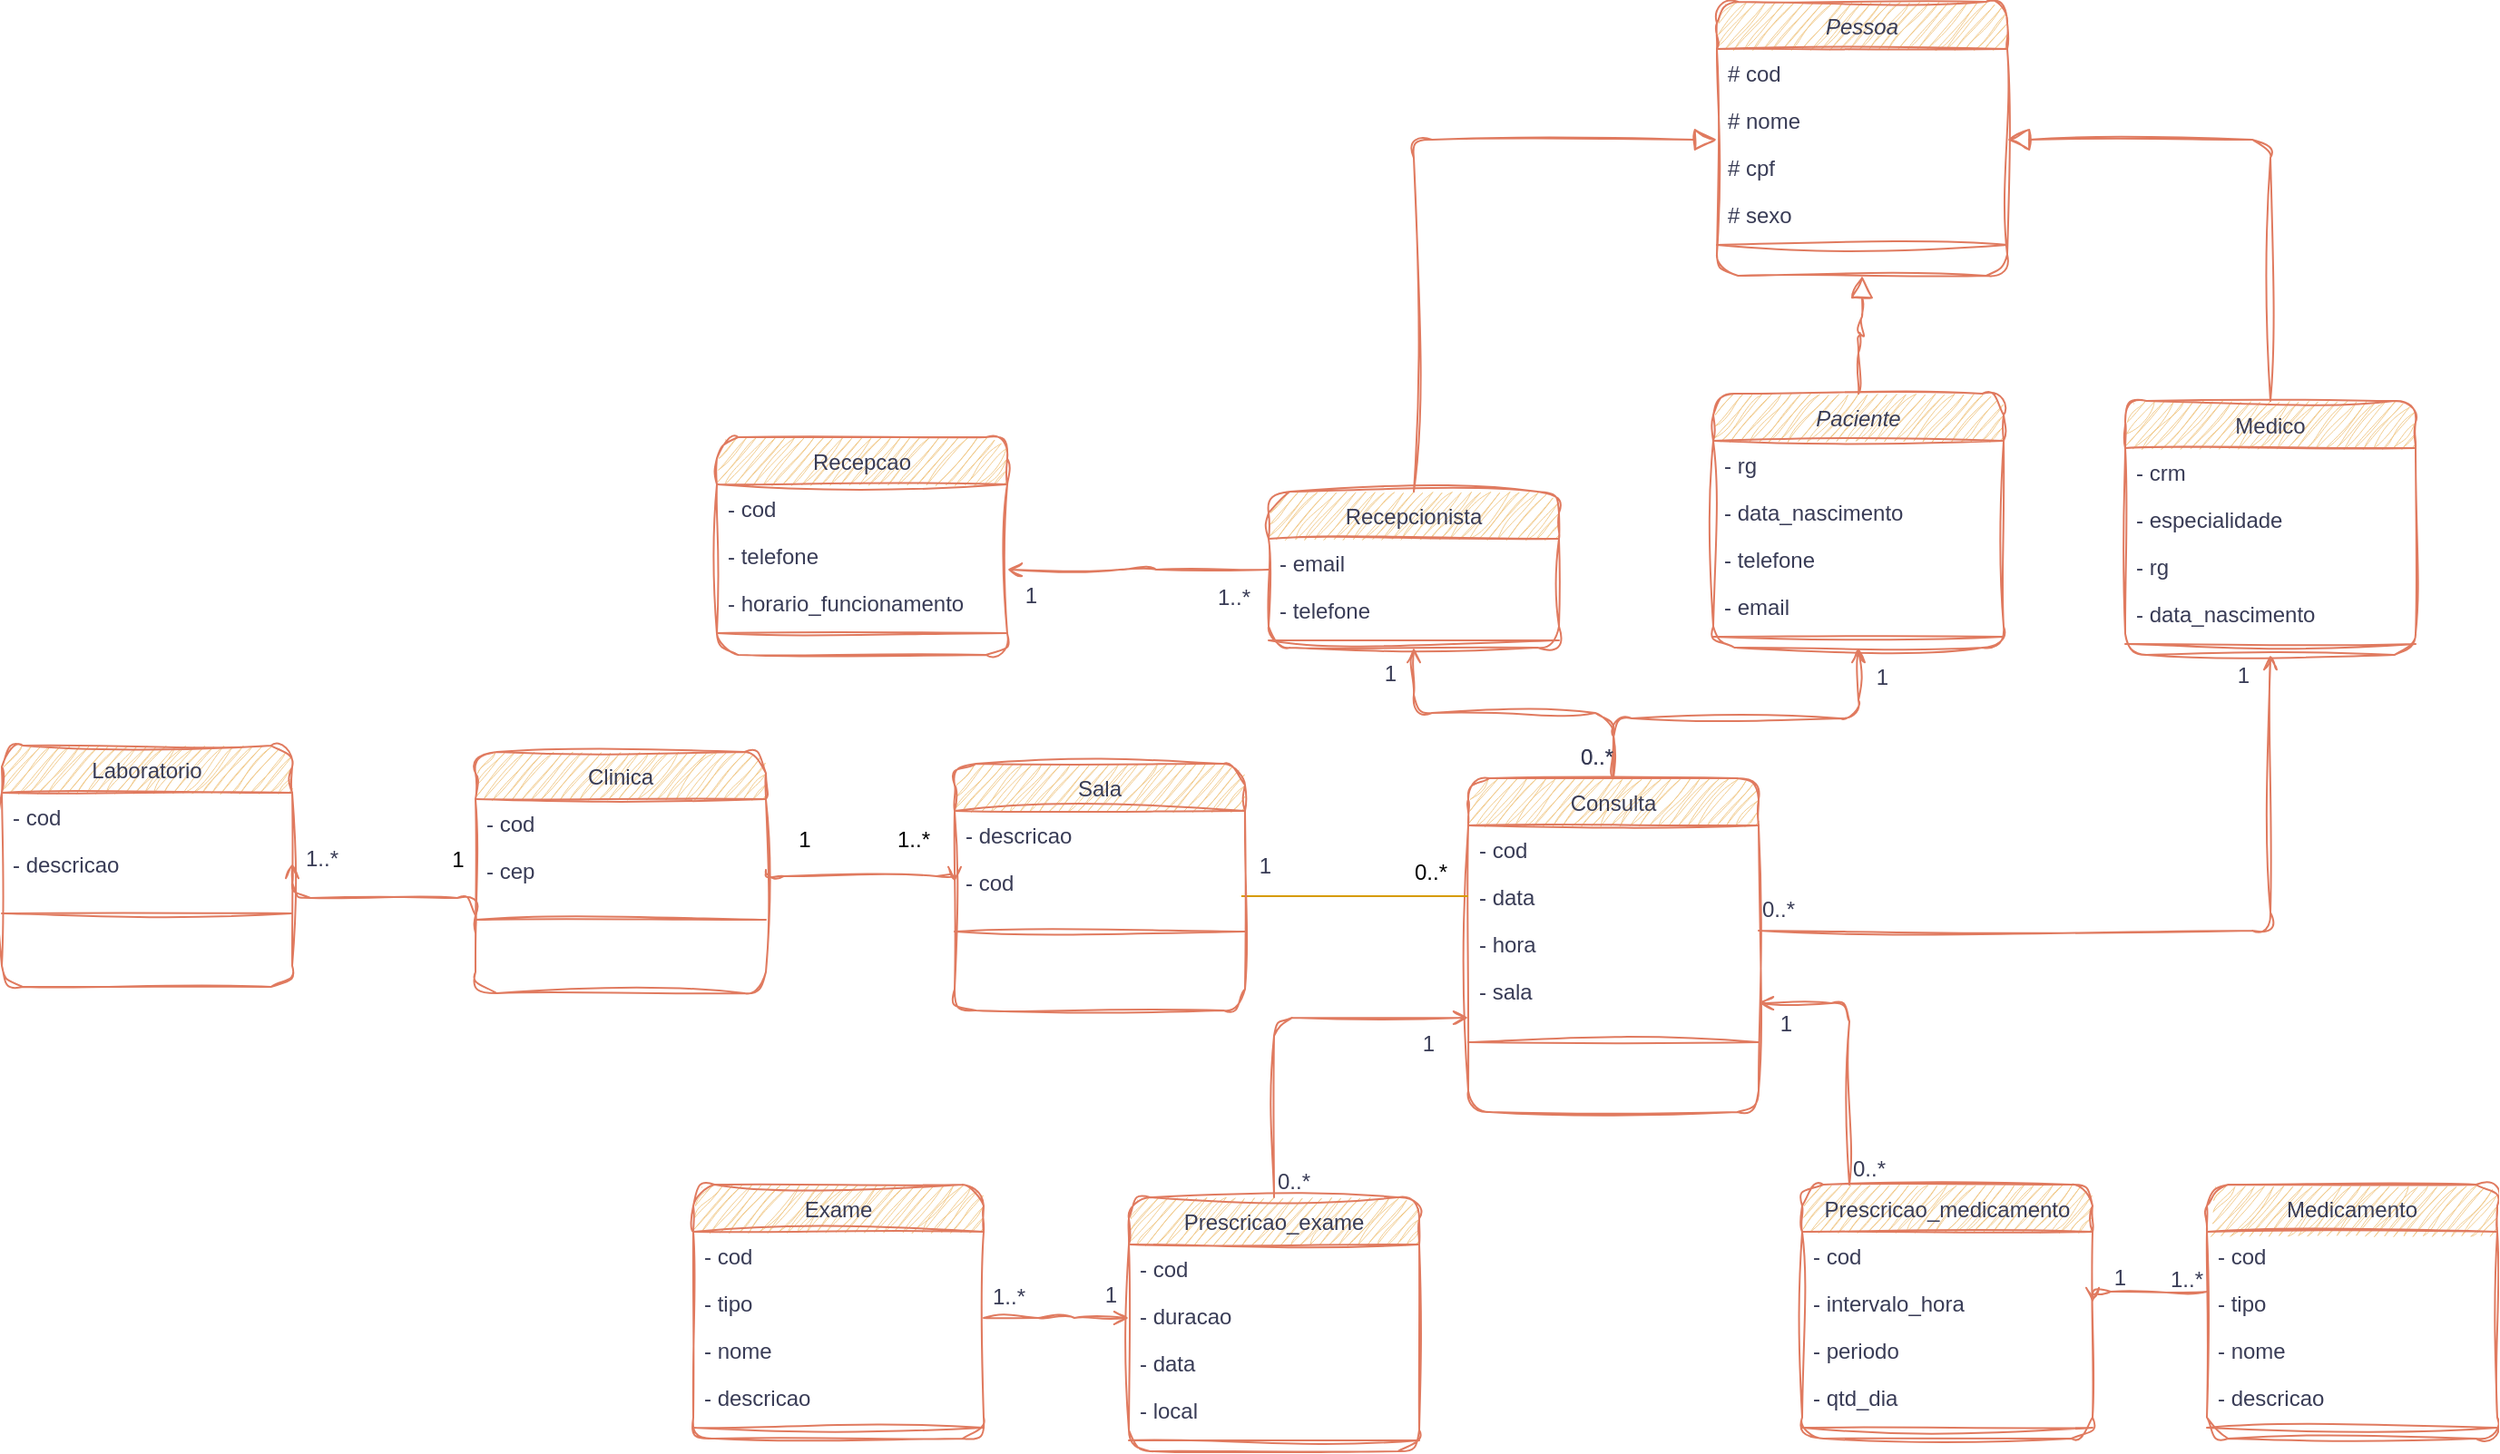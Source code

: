 <mxfile version="22.1.5" type="device">
  <diagram id="C5RBs43oDa-KdzZeNtuy" name="Page-1">
    <mxGraphModel dx="2415" dy="2061" grid="0" gridSize="50" guides="1" tooltips="1" connect="1" arrows="1" fold="1" page="1" pageScale="1" pageWidth="827" pageHeight="1169" math="0" shadow="0">
      <root>
        <mxCell id="WIyWlLk6GJQsqaUBKTNV-0" />
        <mxCell id="WIyWlLk6GJQsqaUBKTNV-1" parent="WIyWlLk6GJQsqaUBKTNV-0" />
        <mxCell id="zkfFHV4jXpPFQw0GAbJ--0" value="Pessoa" style="swimlane;fontStyle=2;align=center;verticalAlign=top;childLayout=stackLayout;horizontal=1;startSize=26;horizontalStack=0;resizeParent=1;resizeLast=0;collapsible=1;marginBottom=0;rounded=1;shadow=0;strokeWidth=1;labelBackgroundColor=none;fillColor=#F2CC8F;strokeColor=#E07A5F;fontColor=#393C56;sketch=1;curveFitting=1;jiggle=2;" parent="WIyWlLk6GJQsqaUBKTNV-1" vertex="1">
          <mxGeometry x="367" y="-112" width="160" height="151" as="geometry">
            <mxRectangle x="230" y="140" width="160" height="26" as="alternateBounds" />
          </mxGeometry>
        </mxCell>
        <mxCell id="zkfFHV4jXpPFQw0GAbJ--1" value="# cod" style="text;align=left;verticalAlign=top;spacingLeft=4;spacingRight=4;overflow=hidden;rotatable=0;points=[[0,0.5],[1,0.5]];portConstraint=eastwest;labelBackgroundColor=none;fontColor=#393C56;rounded=1;sketch=1;curveFitting=1;jiggle=2;" parent="zkfFHV4jXpPFQw0GAbJ--0" vertex="1">
          <mxGeometry y="26" width="160" height="26" as="geometry" />
        </mxCell>
        <mxCell id="zkfFHV4jXpPFQw0GAbJ--2" value="# nome" style="text;align=left;verticalAlign=top;spacingLeft=4;spacingRight=4;overflow=hidden;rotatable=0;points=[[0,0.5],[1,0.5]];portConstraint=eastwest;rounded=1;shadow=0;html=0;labelBackgroundColor=none;fontColor=#393C56;sketch=1;curveFitting=1;jiggle=2;" parent="zkfFHV4jXpPFQw0GAbJ--0" vertex="1">
          <mxGeometry y="52" width="160" height="26" as="geometry" />
        </mxCell>
        <mxCell id="zkfFHV4jXpPFQw0GAbJ--3" value="# cpf" style="text;align=left;verticalAlign=top;spacingLeft=4;spacingRight=4;overflow=hidden;rotatable=0;points=[[0,0.5],[1,0.5]];portConstraint=eastwest;rounded=1;shadow=0;html=0;labelBackgroundColor=none;fontColor=#393C56;sketch=1;curveFitting=1;jiggle=2;" parent="zkfFHV4jXpPFQw0GAbJ--0" vertex="1">
          <mxGeometry y="78" width="160" height="26" as="geometry" />
        </mxCell>
        <mxCell id="h4Y5BNnIts5PCsqmm85H-0" value="# sexo" style="text;align=left;verticalAlign=top;spacingLeft=4;spacingRight=4;overflow=hidden;rotatable=0;points=[[0,0.5],[1,0.5]];portConstraint=eastwest;rounded=1;shadow=0;html=0;labelBackgroundColor=none;fontColor=#393C56;sketch=1;curveFitting=1;jiggle=2;" parent="zkfFHV4jXpPFQw0GAbJ--0" vertex="1">
          <mxGeometry y="104" width="160" height="26" as="geometry" />
        </mxCell>
        <mxCell id="zkfFHV4jXpPFQw0GAbJ--4" value="" style="line;html=1;strokeWidth=1;align=left;verticalAlign=middle;spacingTop=-1;spacingLeft=3;spacingRight=3;rotatable=0;labelPosition=right;points=[];portConstraint=eastwest;labelBackgroundColor=none;fillColor=#F2CC8F;strokeColor=#E07A5F;fontColor=#393C56;rounded=1;sketch=1;curveFitting=1;jiggle=2;" parent="zkfFHV4jXpPFQw0GAbJ--0" vertex="1">
          <mxGeometry y="130" width="160" height="8" as="geometry" />
        </mxCell>
        <mxCell id="zkfFHV4jXpPFQw0GAbJ--6" value="Medico" style="swimlane;fontStyle=0;align=center;verticalAlign=top;childLayout=stackLayout;horizontal=1;startSize=26;horizontalStack=0;resizeParent=1;resizeLast=0;collapsible=1;marginBottom=0;rounded=1;shadow=0;strokeWidth=1;labelBackgroundColor=none;fillColor=#F2CC8F;strokeColor=#E07A5F;fontColor=#393C56;sketch=1;curveFitting=1;jiggle=2;" parent="WIyWlLk6GJQsqaUBKTNV-1" vertex="1">
          <mxGeometry x="592" y="108" width="160" height="140" as="geometry">
            <mxRectangle x="130" y="380" width="160" height="26" as="alternateBounds" />
          </mxGeometry>
        </mxCell>
        <mxCell id="h4Y5BNnIts5PCsqmm85H-6" value="- crm" style="text;align=left;verticalAlign=top;spacingLeft=4;spacingRight=4;overflow=hidden;rotatable=0;points=[[0,0.5],[1,0.5]];portConstraint=eastwest;labelBackgroundColor=none;fontColor=#393C56;rounded=1;sketch=1;curveFitting=1;jiggle=2;" parent="zkfFHV4jXpPFQw0GAbJ--6" vertex="1">
          <mxGeometry y="26" width="160" height="26" as="geometry" />
        </mxCell>
        <mxCell id="zkfFHV4jXpPFQw0GAbJ--7" value="- especialidade" style="text;align=left;verticalAlign=top;spacingLeft=4;spacingRight=4;overflow=hidden;rotatable=0;points=[[0,0.5],[1,0.5]];portConstraint=eastwest;labelBackgroundColor=none;fontColor=#393C56;rounded=1;sketch=1;curveFitting=1;jiggle=2;" parent="zkfFHV4jXpPFQw0GAbJ--6" vertex="1">
          <mxGeometry y="52" width="160" height="26" as="geometry" />
        </mxCell>
        <mxCell id="zkfFHV4jXpPFQw0GAbJ--8" value="- rg" style="text;align=left;verticalAlign=top;spacingLeft=4;spacingRight=4;overflow=hidden;rotatable=0;points=[[0,0.5],[1,0.5]];portConstraint=eastwest;rounded=1;shadow=0;html=0;labelBackgroundColor=none;fontColor=#393C56;sketch=1;curveFitting=1;jiggle=2;" parent="zkfFHV4jXpPFQw0GAbJ--6" vertex="1">
          <mxGeometry y="78" width="160" height="26" as="geometry" />
        </mxCell>
        <mxCell id="h4Y5BNnIts5PCsqmm85H-7" value="- data_nascimento" style="text;align=left;verticalAlign=top;spacingLeft=4;spacingRight=4;overflow=hidden;rotatable=0;points=[[0,0.5],[1,0.5]];portConstraint=eastwest;rounded=1;shadow=0;html=0;labelBackgroundColor=none;fontColor=#393C56;sketch=1;curveFitting=1;jiggle=2;" parent="zkfFHV4jXpPFQw0GAbJ--6" vertex="1">
          <mxGeometry y="104" width="160" height="26" as="geometry" />
        </mxCell>
        <mxCell id="zkfFHV4jXpPFQw0GAbJ--9" value="" style="line;html=1;strokeWidth=1;align=left;verticalAlign=middle;spacingTop=-1;spacingLeft=3;spacingRight=3;rotatable=0;labelPosition=right;points=[];portConstraint=eastwest;labelBackgroundColor=none;fillColor=#F2CC8F;strokeColor=#E07A5F;fontColor=#393C56;rounded=1;sketch=1;curveFitting=1;jiggle=2;" parent="zkfFHV4jXpPFQw0GAbJ--6" vertex="1">
          <mxGeometry y="130" width="160" height="8" as="geometry" />
        </mxCell>
        <mxCell id="zkfFHV4jXpPFQw0GAbJ--12" value="" style="endArrow=block;endSize=10;endFill=0;shadow=0;strokeWidth=1;rounded=1;edgeStyle=elbowEdgeStyle;elbow=vertical;labelBackgroundColor=none;strokeColor=#E07A5F;fontColor=default;sketch=1;curveFitting=1;jiggle=2;" parent="WIyWlLk6GJQsqaUBKTNV-1" source="zkfFHV4jXpPFQw0GAbJ--6" target="zkfFHV4jXpPFQw0GAbJ--0" edge="1">
          <mxGeometry width="160" relative="1" as="geometry">
            <mxPoint x="220" y="213" as="sourcePoint" />
            <mxPoint x="220" y="213" as="targetPoint" />
            <Array as="points">
              <mxPoint x="582" y="-36" />
              <mxPoint x="260" y="190" />
            </Array>
          </mxGeometry>
        </mxCell>
        <mxCell id="zkfFHV4jXpPFQw0GAbJ--13" value="Recepcionista" style="swimlane;fontStyle=0;align=center;verticalAlign=top;childLayout=stackLayout;horizontal=1;startSize=26;horizontalStack=0;resizeParent=1;resizeLast=0;collapsible=1;marginBottom=0;rounded=1;shadow=0;strokeWidth=1;labelBackgroundColor=none;fillColor=#F2CC8F;strokeColor=#E07A5F;fontColor=#393C56;sketch=1;curveFitting=1;jiggle=2;" parent="WIyWlLk6GJQsqaUBKTNV-1" vertex="1">
          <mxGeometry x="120" y="158" width="160" height="86" as="geometry">
            <mxRectangle x="340" y="380" width="170" height="26" as="alternateBounds" />
          </mxGeometry>
        </mxCell>
        <mxCell id="h4Y5BNnIts5PCsqmm85H-5" value="- email" style="text;align=left;verticalAlign=top;spacingLeft=4;spacingRight=4;overflow=hidden;rotatable=0;points=[[0,0.5],[1,0.5]];portConstraint=eastwest;labelBackgroundColor=none;fontColor=#393C56;rounded=1;sketch=1;curveFitting=1;jiggle=2;" parent="zkfFHV4jXpPFQw0GAbJ--13" vertex="1">
          <mxGeometry y="26" width="160" height="26" as="geometry" />
        </mxCell>
        <mxCell id="zkfFHV4jXpPFQw0GAbJ--14" value="- telefone" style="text;align=left;verticalAlign=top;spacingLeft=4;spacingRight=4;overflow=hidden;rotatable=0;points=[[0,0.5],[1,0.5]];portConstraint=eastwest;labelBackgroundColor=none;fontColor=#393C56;rounded=1;sketch=1;curveFitting=1;jiggle=2;" parent="zkfFHV4jXpPFQw0GAbJ--13" vertex="1">
          <mxGeometry y="52" width="160" height="26" as="geometry" />
        </mxCell>
        <mxCell id="zkfFHV4jXpPFQw0GAbJ--15" value="" style="line;html=1;strokeWidth=1;align=left;verticalAlign=middle;spacingTop=-1;spacingLeft=3;spacingRight=3;rotatable=0;labelPosition=right;points=[];portConstraint=eastwest;labelBackgroundColor=none;fillColor=#F2CC8F;strokeColor=#E07A5F;fontColor=#393C56;rounded=1;sketch=1;curveFitting=1;jiggle=2;" parent="zkfFHV4jXpPFQw0GAbJ--13" vertex="1">
          <mxGeometry y="78" width="160" height="8" as="geometry" />
        </mxCell>
        <mxCell id="zkfFHV4jXpPFQw0GAbJ--16" value="" style="endArrow=block;endSize=10;endFill=0;shadow=0;strokeWidth=1;rounded=1;edgeStyle=elbowEdgeStyle;elbow=vertical;labelBackgroundColor=none;strokeColor=#E07A5F;fontColor=default;sketch=1;curveFitting=1;jiggle=2;" parent="WIyWlLk6GJQsqaUBKTNV-1" source="zkfFHV4jXpPFQw0GAbJ--13" target="zkfFHV4jXpPFQw0GAbJ--0" edge="1">
          <mxGeometry width="160" relative="1" as="geometry">
            <mxPoint x="230" y="383" as="sourcePoint" />
            <mxPoint x="330" y="281" as="targetPoint" />
            <Array as="points">
              <mxPoint x="200" y="-36" />
            </Array>
          </mxGeometry>
        </mxCell>
        <mxCell id="zkfFHV4jXpPFQw0GAbJ--17" value="Recepcao" style="swimlane;fontStyle=0;align=center;verticalAlign=top;childLayout=stackLayout;horizontal=1;startSize=26;horizontalStack=0;resizeParent=1;resizeLast=0;collapsible=1;marginBottom=0;rounded=1;shadow=0;strokeWidth=1;labelBackgroundColor=none;fillColor=#F2CC8F;strokeColor=#E07A5F;fontColor=#393C56;sketch=1;curveFitting=1;jiggle=2;" parent="WIyWlLk6GJQsqaUBKTNV-1" vertex="1">
          <mxGeometry x="-184" y="128" width="160" height="120" as="geometry">
            <mxRectangle x="550" y="140" width="160" height="26" as="alternateBounds" />
          </mxGeometry>
        </mxCell>
        <mxCell id="zkfFHV4jXpPFQw0GAbJ--18" value="- cod" style="text;align=left;verticalAlign=top;spacingLeft=4;spacingRight=4;overflow=hidden;rotatable=0;points=[[0,0.5],[1,0.5]];portConstraint=eastwest;labelBackgroundColor=none;fontColor=#393C56;rounded=1;sketch=1;curveFitting=1;jiggle=2;" parent="zkfFHV4jXpPFQw0GAbJ--17" vertex="1">
          <mxGeometry y="26" width="160" height="26" as="geometry" />
        </mxCell>
        <mxCell id="zkfFHV4jXpPFQw0GAbJ--19" value="- telefone" style="text;align=left;verticalAlign=top;spacingLeft=4;spacingRight=4;overflow=hidden;rotatable=0;points=[[0,0.5],[1,0.5]];portConstraint=eastwest;rounded=1;shadow=0;html=0;labelBackgroundColor=none;fontColor=#393C56;sketch=1;curveFitting=1;jiggle=2;" parent="zkfFHV4jXpPFQw0GAbJ--17" vertex="1">
          <mxGeometry y="52" width="160" height="26" as="geometry" />
        </mxCell>
        <mxCell id="zkfFHV4jXpPFQw0GAbJ--20" value="- horario_funcionamento" style="text;align=left;verticalAlign=top;spacingLeft=4;spacingRight=4;overflow=hidden;rotatable=0;points=[[0,0.5],[1,0.5]];portConstraint=eastwest;rounded=1;shadow=0;html=0;labelBackgroundColor=none;fontColor=#393C56;sketch=1;curveFitting=1;jiggle=2;" parent="zkfFHV4jXpPFQw0GAbJ--17" vertex="1">
          <mxGeometry y="78" width="160" height="26" as="geometry" />
        </mxCell>
        <mxCell id="zkfFHV4jXpPFQw0GAbJ--23" value="" style="line;html=1;strokeWidth=1;align=left;verticalAlign=middle;spacingTop=-1;spacingLeft=3;spacingRight=3;rotatable=0;labelPosition=right;points=[];portConstraint=eastwest;labelBackgroundColor=none;fillColor=#F2CC8F;strokeColor=#E07A5F;fontColor=#393C56;rounded=1;sketch=1;curveFitting=1;jiggle=2;" parent="zkfFHV4jXpPFQw0GAbJ--17" vertex="1">
          <mxGeometry y="104" width="160" height="8" as="geometry" />
        </mxCell>
        <mxCell id="zkfFHV4jXpPFQw0GAbJ--26" value="" style="endArrow=open;shadow=0;strokeWidth=1;rounded=1;endFill=1;edgeStyle=elbowEdgeStyle;elbow=vertical;labelBackgroundColor=none;strokeColor=#E07A5F;fontColor=default;sketch=1;curveFitting=1;jiggle=2;" parent="WIyWlLk6GJQsqaUBKTNV-1" source="zkfFHV4jXpPFQw0GAbJ--13" target="zkfFHV4jXpPFQw0GAbJ--17" edge="1">
          <mxGeometry x="0.5" y="41" relative="1" as="geometry">
            <mxPoint x="400" y="202" as="sourcePoint" />
            <mxPoint x="560" y="202" as="targetPoint" />
            <mxPoint x="-40" y="32" as="offset" />
          </mxGeometry>
        </mxCell>
        <mxCell id="zkfFHV4jXpPFQw0GAbJ--27" value="1..*" style="resizable=0;align=left;verticalAlign=bottom;labelBackgroundColor=none;fontSize=12;fillColor=#F2CC8F;strokeColor=#E07A5F;fontColor=#393C56;rounded=1;sketch=1;curveFitting=1;jiggle=2;" parent="zkfFHV4jXpPFQw0GAbJ--26" connectable="0" vertex="1">
          <mxGeometry x="-1" relative="1" as="geometry">
            <mxPoint x="-30" y="24" as="offset" />
          </mxGeometry>
        </mxCell>
        <mxCell id="zkfFHV4jXpPFQw0GAbJ--28" value="1" style="resizable=0;align=right;verticalAlign=bottom;labelBackgroundColor=none;fontSize=12;fillColor=#F2CC8F;strokeColor=#E07A5F;fontColor=#393C56;rounded=1;sketch=1;curveFitting=1;jiggle=2;" parent="zkfFHV4jXpPFQw0GAbJ--26" connectable="0" vertex="1">
          <mxGeometry x="1" relative="1" as="geometry">
            <mxPoint x="18" y="23" as="offset" />
          </mxGeometry>
        </mxCell>
        <mxCell id="h4Y5BNnIts5PCsqmm85H-20" value="Consulta" style="swimlane;fontStyle=0;align=center;verticalAlign=top;childLayout=stackLayout;horizontal=1;startSize=26;horizontalStack=0;resizeParent=1;resizeLast=0;collapsible=1;marginBottom=0;rounded=1;shadow=0;strokeWidth=1;labelBackgroundColor=none;fillColor=#F2CC8F;strokeColor=#E07A5F;fontColor=#393C56;sketch=1;curveFitting=1;jiggle=2;" parent="WIyWlLk6GJQsqaUBKTNV-1" vertex="1">
          <mxGeometry x="230" y="316" width="160" height="184" as="geometry">
            <mxRectangle x="550" y="140" width="160" height="26" as="alternateBounds" />
          </mxGeometry>
        </mxCell>
        <mxCell id="h4Y5BNnIts5PCsqmm85H-21" value="- cod" style="text;align=left;verticalAlign=top;spacingLeft=4;spacingRight=4;overflow=hidden;rotatable=0;points=[[0,0.5],[1,0.5]];portConstraint=eastwest;labelBackgroundColor=none;fontColor=#393C56;rounded=1;sketch=1;curveFitting=1;jiggle=2;" parent="h4Y5BNnIts5PCsqmm85H-20" vertex="1">
          <mxGeometry y="26" width="160" height="26" as="geometry" />
        </mxCell>
        <mxCell id="uChDwLi6PA0o6BLT1sJI-10" value="- data" style="text;align=left;verticalAlign=top;spacingLeft=4;spacingRight=4;overflow=hidden;rotatable=0;points=[[0,0.5],[1,0.5]];portConstraint=eastwest;labelBackgroundColor=none;fontColor=#393C56;rounded=1;sketch=1;curveFitting=1;jiggle=2;" vertex="1" parent="h4Y5BNnIts5PCsqmm85H-20">
          <mxGeometry y="52" width="160" height="26" as="geometry" />
        </mxCell>
        <mxCell id="uChDwLi6PA0o6BLT1sJI-28" value="- hora" style="text;align=left;verticalAlign=top;spacingLeft=4;spacingRight=4;overflow=hidden;rotatable=0;points=[[0,0.5],[1,0.5]];portConstraint=eastwest;labelBackgroundColor=none;fontColor=#393C56;rounded=1;sketch=1;curveFitting=1;jiggle=2;" vertex="1" parent="h4Y5BNnIts5PCsqmm85H-20">
          <mxGeometry y="78" width="160" height="26" as="geometry" />
        </mxCell>
        <mxCell id="uChDwLi6PA0o6BLT1sJI-29" value="- sala" style="text;align=left;verticalAlign=top;spacingLeft=4;spacingRight=4;overflow=hidden;rotatable=0;points=[[0,0.5],[1,0.5]];portConstraint=eastwest;labelBackgroundColor=none;fontColor=#393C56;rounded=1;sketch=1;curveFitting=1;jiggle=2;" vertex="1" parent="h4Y5BNnIts5PCsqmm85H-20">
          <mxGeometry y="104" width="160" height="26" as="geometry" />
        </mxCell>
        <mxCell id="h4Y5BNnIts5PCsqmm85H-26" value="" style="line;html=1;strokeWidth=1;align=left;verticalAlign=middle;spacingTop=-1;spacingLeft=3;spacingRight=3;rotatable=0;labelPosition=right;points=[];portConstraint=eastwest;labelBackgroundColor=none;fillColor=#F2CC8F;strokeColor=#E07A5F;fontColor=#393C56;rounded=1;sketch=1;curveFitting=1;jiggle=2;" parent="h4Y5BNnIts5PCsqmm85H-20" vertex="1">
          <mxGeometry y="130" width="160" height="31" as="geometry" />
        </mxCell>
        <mxCell id="h4Y5BNnIts5PCsqmm85H-27" value="" style="endArrow=open;shadow=0;strokeWidth=1;rounded=1;endFill=1;edgeStyle=elbowEdgeStyle;elbow=vertical;labelBackgroundColor=none;strokeColor=#E07A5F;fontColor=default;sketch=1;curveFitting=1;jiggle=2;" parent="WIyWlLk6GJQsqaUBKTNV-1" source="h4Y5BNnIts5PCsqmm85H-20" target="zkfFHV4jXpPFQw0GAbJ--13" edge="1">
          <mxGeometry x="0.5" y="41" relative="1" as="geometry">
            <mxPoint x="190" y="283" as="sourcePoint" />
            <mxPoint x="260" y="283" as="targetPoint" />
            <mxPoint x="-40" y="32" as="offset" />
          </mxGeometry>
        </mxCell>
        <mxCell id="h4Y5BNnIts5PCsqmm85H-28" value="0..*" style="resizable=0;align=left;verticalAlign=bottom;labelBackgroundColor=none;fontSize=12;fillColor=#F2CC8F;strokeColor=#E07A5F;fontColor=#393C56;rounded=1;sketch=1;curveFitting=1;jiggle=2;" parent="h4Y5BNnIts5PCsqmm85H-27" connectable="0" vertex="1">
          <mxGeometry x="-1" relative="1" as="geometry">
            <mxPoint x="-20" y="-3" as="offset" />
          </mxGeometry>
        </mxCell>
        <mxCell id="h4Y5BNnIts5PCsqmm85H-29" value="1" style="resizable=0;align=right;verticalAlign=bottom;labelBackgroundColor=none;fontSize=12;fillColor=#F2CC8F;strokeColor=#E07A5F;fontColor=#393C56;rounded=1;sketch=1;curveFitting=1;jiggle=2;" parent="h4Y5BNnIts5PCsqmm85H-27" connectable="0" vertex="1">
          <mxGeometry x="1" relative="1" as="geometry">
            <mxPoint x="-8" y="23" as="offset" />
          </mxGeometry>
        </mxCell>
        <mxCell id="h4Y5BNnIts5PCsqmm85H-35" value="" style="endArrow=open;shadow=0;strokeWidth=1;rounded=1;endFill=1;edgeStyle=elbowEdgeStyle;elbow=vertical;labelBackgroundColor=none;strokeColor=#E07A5F;fontColor=default;sketch=1;curveFitting=1;jiggle=2;" parent="WIyWlLk6GJQsqaUBKTNV-1" source="h4Y5BNnIts5PCsqmm85H-20" target="h4Y5BNnIts5PCsqmm85H-9" edge="1">
          <mxGeometry x="0.5" y="41" relative="1" as="geometry">
            <mxPoint x="240" y="411" as="sourcePoint" />
            <mxPoint x="190" y="283" as="targetPoint" />
            <mxPoint x="-40" y="32" as="offset" />
            <Array as="points">
              <mxPoint x="310" y="283" />
            </Array>
          </mxGeometry>
        </mxCell>
        <mxCell id="h4Y5BNnIts5PCsqmm85H-36" value="0..*" style="resizable=0;align=left;verticalAlign=bottom;labelBackgroundColor=none;fontSize=12;fillColor=#F2CC8F;strokeColor=#E07A5F;fontColor=#393C56;rounded=1;sketch=1;curveFitting=1;jiggle=2;" parent="h4Y5BNnIts5PCsqmm85H-35" connectable="0" vertex="1">
          <mxGeometry x="-1" relative="1" as="geometry">
            <mxPoint x="-20" y="-3" as="offset" />
          </mxGeometry>
        </mxCell>
        <mxCell id="h4Y5BNnIts5PCsqmm85H-37" value="1" style="resizable=0;align=right;verticalAlign=bottom;labelBackgroundColor=none;fontSize=12;fillColor=#F2CC8F;strokeColor=#E07A5F;fontColor=#393C56;rounded=1;sketch=1;curveFitting=1;jiggle=2;" parent="h4Y5BNnIts5PCsqmm85H-35" connectable="0" vertex="1">
          <mxGeometry x="1" relative="1" as="geometry">
            <mxPoint x="18" y="25" as="offset" />
          </mxGeometry>
        </mxCell>
        <mxCell id="h4Y5BNnIts5PCsqmm85H-41" value="" style="endArrow=open;shadow=0;strokeWidth=1;rounded=1;endFill=1;edgeStyle=elbowEdgeStyle;elbow=vertical;labelBackgroundColor=none;strokeColor=#E07A5F;fontColor=default;sketch=1;curveFitting=1;jiggle=2;" parent="WIyWlLk6GJQsqaUBKTNV-1" source="h4Y5BNnIts5PCsqmm85H-20" target="zkfFHV4jXpPFQw0GAbJ--6" edge="1">
          <mxGeometry x="0.5" y="41" relative="1" as="geometry">
            <mxPoint x="490" y="266" as="sourcePoint" />
            <mxPoint x="490" y="210" as="targetPoint" />
            <mxPoint x="-40" y="32" as="offset" />
            <Array as="points">
              <mxPoint x="490" y="400" />
            </Array>
          </mxGeometry>
        </mxCell>
        <mxCell id="h4Y5BNnIts5PCsqmm85H-42" value="0..*" style="resizable=0;align=left;verticalAlign=bottom;labelBackgroundColor=none;fontSize=12;fillColor=#F2CC8F;strokeColor=#E07A5F;fontColor=#393C56;rounded=1;sketch=1;curveFitting=1;jiggle=2;" parent="h4Y5BNnIts5PCsqmm85H-41" connectable="0" vertex="1">
          <mxGeometry x="-1" relative="1" as="geometry">
            <mxPoint y="-3" as="offset" />
          </mxGeometry>
        </mxCell>
        <mxCell id="h4Y5BNnIts5PCsqmm85H-43" value="1" style="resizable=0;align=right;verticalAlign=bottom;labelBackgroundColor=none;fontSize=12;fillColor=#F2CC8F;strokeColor=#E07A5F;fontColor=#393C56;rounded=1;sketch=1;curveFitting=1;jiggle=2;" parent="h4Y5BNnIts5PCsqmm85H-41" connectable="0" vertex="1">
          <mxGeometry x="1" relative="1" as="geometry">
            <mxPoint x="-10" y="20" as="offset" />
          </mxGeometry>
        </mxCell>
        <mxCell id="h4Y5BNnIts5PCsqmm85H-44" value="Prescricao_exame" style="swimlane;fontStyle=0;align=center;verticalAlign=top;childLayout=stackLayout;horizontal=1;startSize=26;horizontalStack=0;resizeParent=1;resizeLast=0;collapsible=1;marginBottom=0;rounded=1;shadow=0;strokeWidth=1;labelBackgroundColor=none;fillColor=#F2CC8F;strokeColor=#E07A5F;fontColor=#393C56;sketch=1;curveFitting=1;jiggle=2;" parent="WIyWlLk6GJQsqaUBKTNV-1" vertex="1">
          <mxGeometry x="43" y="547" width="160" height="140" as="geometry">
            <mxRectangle x="550" y="140" width="160" height="26" as="alternateBounds" />
          </mxGeometry>
        </mxCell>
        <mxCell id="h4Y5BNnIts5PCsqmm85H-45" value="- cod" style="text;align=left;verticalAlign=top;spacingLeft=4;spacingRight=4;overflow=hidden;rotatable=0;points=[[0,0.5],[1,0.5]];portConstraint=eastwest;labelBackgroundColor=none;fontColor=#393C56;rounded=1;sketch=1;curveFitting=1;jiggle=2;" parent="h4Y5BNnIts5PCsqmm85H-44" vertex="1">
          <mxGeometry y="26" width="160" height="26" as="geometry" />
        </mxCell>
        <mxCell id="h4Y5BNnIts5PCsqmm85H-46" value="- duracao" style="text;align=left;verticalAlign=top;spacingLeft=4;spacingRight=4;overflow=hidden;rotatable=0;points=[[0,0.5],[1,0.5]];portConstraint=eastwest;rounded=1;shadow=0;html=0;labelBackgroundColor=none;fontColor=#393C56;sketch=1;curveFitting=1;jiggle=2;" parent="h4Y5BNnIts5PCsqmm85H-44" vertex="1">
          <mxGeometry y="52" width="160" height="26" as="geometry" />
        </mxCell>
        <mxCell id="h4Y5BNnIts5PCsqmm85H-48" value="- data" style="text;align=left;verticalAlign=top;spacingLeft=4;spacingRight=4;overflow=hidden;rotatable=0;points=[[0,0.5],[1,0.5]];portConstraint=eastwest;rounded=1;shadow=0;html=0;labelBackgroundColor=none;fontColor=#393C56;sketch=1;curveFitting=1;jiggle=2;" parent="h4Y5BNnIts5PCsqmm85H-44" vertex="1">
          <mxGeometry y="78" width="160" height="26" as="geometry" />
        </mxCell>
        <mxCell id="h4Y5BNnIts5PCsqmm85H-49" value="- local" style="text;align=left;verticalAlign=top;spacingLeft=4;spacingRight=4;overflow=hidden;rotatable=0;points=[[0,0.5],[1,0.5]];portConstraint=eastwest;rounded=1;shadow=0;html=0;labelBackgroundColor=none;fontColor=#393C56;sketch=1;curveFitting=1;jiggle=2;" parent="h4Y5BNnIts5PCsqmm85H-44" vertex="1">
          <mxGeometry y="104" width="160" height="26" as="geometry" />
        </mxCell>
        <mxCell id="h4Y5BNnIts5PCsqmm85H-50" value="" style="line;html=1;strokeWidth=1;align=left;verticalAlign=middle;spacingTop=-1;spacingLeft=3;spacingRight=3;rotatable=0;labelPosition=right;points=[];portConstraint=eastwest;labelBackgroundColor=none;fillColor=#F2CC8F;strokeColor=#E07A5F;fontColor=#393C56;rounded=1;sketch=1;curveFitting=1;jiggle=2;" parent="h4Y5BNnIts5PCsqmm85H-44" vertex="1">
          <mxGeometry y="130" width="160" height="8" as="geometry" />
        </mxCell>
        <mxCell id="h4Y5BNnIts5PCsqmm85H-51" value="" style="endArrow=open;shadow=0;strokeWidth=1;rounded=1;endFill=1;edgeStyle=elbowEdgeStyle;elbow=vertical;labelBackgroundColor=none;strokeColor=#E07A5F;fontColor=default;sketch=1;curveFitting=1;jiggle=2;" parent="WIyWlLk6GJQsqaUBKTNV-1" source="h4Y5BNnIts5PCsqmm85H-44" target="h4Y5BNnIts5PCsqmm85H-20" edge="1">
          <mxGeometry x="0.5" y="41" relative="1" as="geometry">
            <mxPoint x="550" y="560" as="sourcePoint" />
            <mxPoint x="650" y="420" as="targetPoint" />
            <mxPoint x="-40" y="32" as="offset" />
            <Array as="points">
              <mxPoint x="123" y="448" />
            </Array>
          </mxGeometry>
        </mxCell>
        <mxCell id="h4Y5BNnIts5PCsqmm85H-52" value="0..*" style="resizable=0;align=left;verticalAlign=bottom;labelBackgroundColor=none;fontSize=12;fillColor=#F2CC8F;strokeColor=#E07A5F;fontColor=#393C56;rounded=1;sketch=1;curveFitting=1;jiggle=2;" parent="h4Y5BNnIts5PCsqmm85H-51" connectable="0" vertex="1">
          <mxGeometry x="-1" relative="1" as="geometry">
            <mxPoint as="offset" />
          </mxGeometry>
        </mxCell>
        <mxCell id="h4Y5BNnIts5PCsqmm85H-53" value="1" style="resizable=0;align=right;verticalAlign=bottom;labelBackgroundColor=none;fontSize=12;fillColor=#F2CC8F;strokeColor=#E07A5F;fontColor=#393C56;rounded=1;sketch=1;curveFitting=1;jiggle=2;" parent="h4Y5BNnIts5PCsqmm85H-51" connectable="0" vertex="1">
          <mxGeometry x="1" relative="1" as="geometry">
            <mxPoint x="-17" y="23" as="offset" />
          </mxGeometry>
        </mxCell>
        <mxCell id="h4Y5BNnIts5PCsqmm85H-54" value="Exame" style="swimlane;fontStyle=0;align=center;verticalAlign=top;childLayout=stackLayout;horizontal=1;startSize=26;horizontalStack=0;resizeParent=1;resizeLast=0;collapsible=1;marginBottom=0;rounded=1;shadow=0;strokeWidth=1;labelBackgroundColor=none;fillColor=#F2CC8F;strokeColor=#E07A5F;fontColor=#393C56;sketch=1;curveFitting=1;jiggle=2;" parent="WIyWlLk6GJQsqaUBKTNV-1" vertex="1">
          <mxGeometry x="-197" y="540" width="160" height="140" as="geometry">
            <mxRectangle x="550" y="140" width="160" height="26" as="alternateBounds" />
          </mxGeometry>
        </mxCell>
        <mxCell id="h4Y5BNnIts5PCsqmm85H-55" value="- cod" style="text;align=left;verticalAlign=top;spacingLeft=4;spacingRight=4;overflow=hidden;rotatable=0;points=[[0,0.5],[1,0.5]];portConstraint=eastwest;labelBackgroundColor=none;fontColor=#393C56;rounded=1;sketch=1;curveFitting=1;jiggle=2;" parent="h4Y5BNnIts5PCsqmm85H-54" vertex="1">
          <mxGeometry y="26" width="160" height="26" as="geometry" />
        </mxCell>
        <mxCell id="h4Y5BNnIts5PCsqmm85H-56" value="- tipo" style="text;align=left;verticalAlign=top;spacingLeft=4;spacingRight=4;overflow=hidden;rotatable=0;points=[[0,0.5],[1,0.5]];portConstraint=eastwest;rounded=1;shadow=0;html=0;labelBackgroundColor=none;fontColor=#393C56;sketch=1;curveFitting=1;jiggle=2;" parent="h4Y5BNnIts5PCsqmm85H-54" vertex="1">
          <mxGeometry y="52" width="160" height="26" as="geometry" />
        </mxCell>
        <mxCell id="h4Y5BNnIts5PCsqmm85H-57" value="- nome" style="text;align=left;verticalAlign=top;spacingLeft=4;spacingRight=4;overflow=hidden;rotatable=0;points=[[0,0.5],[1,0.5]];portConstraint=eastwest;rounded=1;shadow=0;html=0;labelBackgroundColor=none;fontColor=#393C56;sketch=1;curveFitting=1;jiggle=2;" parent="h4Y5BNnIts5PCsqmm85H-54" vertex="1">
          <mxGeometry y="78" width="160" height="26" as="geometry" />
        </mxCell>
        <mxCell id="h4Y5BNnIts5PCsqmm85H-58" value="- descricao" style="text;align=left;verticalAlign=top;spacingLeft=4;spacingRight=4;overflow=hidden;rotatable=0;points=[[0,0.5],[1,0.5]];portConstraint=eastwest;rounded=1;shadow=0;html=0;labelBackgroundColor=none;fontColor=#393C56;sketch=1;curveFitting=1;jiggle=2;" parent="h4Y5BNnIts5PCsqmm85H-54" vertex="1">
          <mxGeometry y="104" width="160" height="26" as="geometry" />
        </mxCell>
        <mxCell id="h4Y5BNnIts5PCsqmm85H-59" value="" style="line;html=1;strokeWidth=1;align=left;verticalAlign=middle;spacingTop=-1;spacingLeft=3;spacingRight=3;rotatable=0;labelPosition=right;points=[];portConstraint=eastwest;labelBackgroundColor=none;fillColor=#F2CC8F;strokeColor=#E07A5F;fontColor=#393C56;rounded=1;sketch=1;curveFitting=1;jiggle=2;" parent="h4Y5BNnIts5PCsqmm85H-54" vertex="1">
          <mxGeometry y="130" width="160" height="8" as="geometry" />
        </mxCell>
        <mxCell id="h4Y5BNnIts5PCsqmm85H-60" value="" style="endArrow=open;shadow=0;strokeWidth=1;rounded=1;endFill=1;edgeStyle=elbowEdgeStyle;elbow=vertical;labelBackgroundColor=none;strokeColor=#E07A5F;fontColor=default;sketch=1;curveFitting=1;jiggle=2;" parent="WIyWlLk6GJQsqaUBKTNV-1" source="h4Y5BNnIts5PCsqmm85H-54" target="h4Y5BNnIts5PCsqmm85H-44" edge="1">
          <mxGeometry x="0.5" y="41" relative="1" as="geometry">
            <mxPoint x="480" y="580" as="sourcePoint" />
            <mxPoint x="480" y="526" as="targetPoint" />
            <mxPoint x="-40" y="32" as="offset" />
            <Array as="points" />
          </mxGeometry>
        </mxCell>
        <mxCell id="h4Y5BNnIts5PCsqmm85H-61" value="1..*" style="resizable=0;align=left;verticalAlign=bottom;labelBackgroundColor=none;fontSize=12;fillColor=#F2CC8F;strokeColor=#E07A5F;fontColor=#393C56;rounded=1;sketch=1;curveFitting=1;jiggle=2;" parent="h4Y5BNnIts5PCsqmm85H-60" connectable="0" vertex="1">
          <mxGeometry x="-1" relative="1" as="geometry">
            <mxPoint x="3" y="-3" as="offset" />
          </mxGeometry>
        </mxCell>
        <mxCell id="h4Y5BNnIts5PCsqmm85H-62" value="1" style="resizable=0;align=right;verticalAlign=bottom;labelBackgroundColor=none;fontSize=12;fillColor=#F2CC8F;strokeColor=#E07A5F;fontColor=#393C56;rounded=1;sketch=1;curveFitting=1;jiggle=2;" parent="h4Y5BNnIts5PCsqmm85H-60" connectable="0" vertex="1">
          <mxGeometry x="1" relative="1" as="geometry">
            <mxPoint x="-5" y="-4" as="offset" />
          </mxGeometry>
        </mxCell>
        <mxCell id="h4Y5BNnIts5PCsqmm85H-66" value="Prescricao_medicamento" style="swimlane;fontStyle=0;align=center;verticalAlign=top;childLayout=stackLayout;horizontal=1;startSize=26;horizontalStack=0;resizeParent=1;resizeLast=0;collapsible=1;marginBottom=0;rounded=1;shadow=0;strokeWidth=1;labelBackgroundColor=none;fillColor=#F2CC8F;strokeColor=#E07A5F;fontColor=#393C56;sketch=1;curveFitting=1;jiggle=2;" parent="WIyWlLk6GJQsqaUBKTNV-1" vertex="1">
          <mxGeometry x="414" y="540" width="160" height="140" as="geometry">
            <mxRectangle x="550" y="140" width="160" height="26" as="alternateBounds" />
          </mxGeometry>
        </mxCell>
        <mxCell id="h4Y5BNnIts5PCsqmm85H-67" value="- cod" style="text;align=left;verticalAlign=top;spacingLeft=4;spacingRight=4;overflow=hidden;rotatable=0;points=[[0,0.5],[1,0.5]];portConstraint=eastwest;labelBackgroundColor=none;fontColor=#393C56;rounded=1;sketch=1;curveFitting=1;jiggle=2;" parent="h4Y5BNnIts5PCsqmm85H-66" vertex="1">
          <mxGeometry y="26" width="160" height="26" as="geometry" />
        </mxCell>
        <mxCell id="h4Y5BNnIts5PCsqmm85H-68" value="- intervalo_hora" style="text;align=left;verticalAlign=top;spacingLeft=4;spacingRight=4;overflow=hidden;rotatable=0;points=[[0,0.5],[1,0.5]];portConstraint=eastwest;rounded=1;shadow=0;html=0;labelBackgroundColor=none;fontColor=#393C56;sketch=1;curveFitting=1;jiggle=2;" parent="h4Y5BNnIts5PCsqmm85H-66" vertex="1">
          <mxGeometry y="52" width="160" height="26" as="geometry" />
        </mxCell>
        <mxCell id="h4Y5BNnIts5PCsqmm85H-69" value="- periodo" style="text;align=left;verticalAlign=top;spacingLeft=4;spacingRight=4;overflow=hidden;rotatable=0;points=[[0,0.5],[1,0.5]];portConstraint=eastwest;rounded=1;shadow=0;html=0;labelBackgroundColor=none;fontColor=#393C56;sketch=1;curveFitting=1;jiggle=2;" parent="h4Y5BNnIts5PCsqmm85H-66" vertex="1">
          <mxGeometry y="78" width="160" height="26" as="geometry" />
        </mxCell>
        <mxCell id="h4Y5BNnIts5PCsqmm85H-70" value="- qtd_dia" style="text;align=left;verticalAlign=top;spacingLeft=4;spacingRight=4;overflow=hidden;rotatable=0;points=[[0,0.5],[1,0.5]];portConstraint=eastwest;rounded=1;shadow=0;html=0;labelBackgroundColor=none;fontColor=#393C56;sketch=1;curveFitting=1;jiggle=2;" parent="h4Y5BNnIts5PCsqmm85H-66" vertex="1">
          <mxGeometry y="104" width="160" height="26" as="geometry" />
        </mxCell>
        <mxCell id="h4Y5BNnIts5PCsqmm85H-71" value="" style="line;html=1;strokeWidth=1;align=left;verticalAlign=middle;spacingTop=-1;spacingLeft=3;spacingRight=3;rotatable=0;labelPosition=right;points=[];portConstraint=eastwest;labelBackgroundColor=none;fillColor=#F2CC8F;strokeColor=#E07A5F;fontColor=#393C56;rounded=1;sketch=1;curveFitting=1;jiggle=2;" parent="h4Y5BNnIts5PCsqmm85H-66" vertex="1">
          <mxGeometry y="130" width="160" height="8" as="geometry" />
        </mxCell>
        <mxCell id="h4Y5BNnIts5PCsqmm85H-72" value="Medicamento" style="swimlane;fontStyle=0;align=center;verticalAlign=top;childLayout=stackLayout;horizontal=1;startSize=26;horizontalStack=0;resizeParent=1;resizeLast=0;collapsible=1;marginBottom=0;rounded=1;shadow=0;strokeWidth=1;labelBackgroundColor=none;fillColor=#F2CC8F;strokeColor=#E07A5F;fontColor=#393C56;sketch=1;curveFitting=1;jiggle=2;" parent="WIyWlLk6GJQsqaUBKTNV-1" vertex="1">
          <mxGeometry x="637" y="540" width="160" height="140" as="geometry">
            <mxRectangle x="550" y="140" width="160" height="26" as="alternateBounds" />
          </mxGeometry>
        </mxCell>
        <mxCell id="h4Y5BNnIts5PCsqmm85H-73" value="- cod" style="text;align=left;verticalAlign=top;spacingLeft=4;spacingRight=4;overflow=hidden;rotatable=0;points=[[0,0.5],[1,0.5]];portConstraint=eastwest;labelBackgroundColor=none;fontColor=#393C56;rounded=1;sketch=1;curveFitting=1;jiggle=2;" parent="h4Y5BNnIts5PCsqmm85H-72" vertex="1">
          <mxGeometry y="26" width="160" height="26" as="geometry" />
        </mxCell>
        <mxCell id="h4Y5BNnIts5PCsqmm85H-74" value="- tipo" style="text;align=left;verticalAlign=top;spacingLeft=4;spacingRight=4;overflow=hidden;rotatable=0;points=[[0,0.5],[1,0.5]];portConstraint=eastwest;rounded=1;shadow=0;html=0;labelBackgroundColor=none;fontColor=#393C56;sketch=1;curveFitting=1;jiggle=2;" parent="h4Y5BNnIts5PCsqmm85H-72" vertex="1">
          <mxGeometry y="52" width="160" height="26" as="geometry" />
        </mxCell>
        <mxCell id="h4Y5BNnIts5PCsqmm85H-75" value="- nome" style="text;align=left;verticalAlign=top;spacingLeft=4;spacingRight=4;overflow=hidden;rotatable=0;points=[[0,0.5],[1,0.5]];portConstraint=eastwest;rounded=1;shadow=0;html=0;labelBackgroundColor=none;fontColor=#393C56;sketch=1;curveFitting=1;jiggle=2;" parent="h4Y5BNnIts5PCsqmm85H-72" vertex="1">
          <mxGeometry y="78" width="160" height="26" as="geometry" />
        </mxCell>
        <mxCell id="h4Y5BNnIts5PCsqmm85H-76" value="- descricao" style="text;align=left;verticalAlign=top;spacingLeft=4;spacingRight=4;overflow=hidden;rotatable=0;points=[[0,0.5],[1,0.5]];portConstraint=eastwest;rounded=1;shadow=0;html=0;labelBackgroundColor=none;fontColor=#393C56;sketch=1;curveFitting=1;jiggle=2;" parent="h4Y5BNnIts5PCsqmm85H-72" vertex="1">
          <mxGeometry y="104" width="160" height="26" as="geometry" />
        </mxCell>
        <mxCell id="h4Y5BNnIts5PCsqmm85H-77" value="" style="line;html=1;strokeWidth=1;align=left;verticalAlign=middle;spacingTop=-1;spacingLeft=3;spacingRight=3;rotatable=0;labelPosition=right;points=[];portConstraint=eastwest;labelBackgroundColor=none;fillColor=#F2CC8F;strokeColor=#E07A5F;fontColor=#393C56;rounded=1;sketch=1;curveFitting=1;jiggle=2;" parent="h4Y5BNnIts5PCsqmm85H-72" vertex="1">
          <mxGeometry y="130" width="160" height="8" as="geometry" />
        </mxCell>
        <mxCell id="h4Y5BNnIts5PCsqmm85H-78" value="" style="endArrow=open;shadow=0;strokeWidth=1;rounded=1;endFill=1;edgeStyle=elbowEdgeStyle;elbow=vertical;labelBackgroundColor=none;strokeColor=#E07A5F;fontColor=default;sketch=1;curveFitting=1;jiggle=2;entryX=1;entryY=0.5;entryDx=0;entryDy=0;" parent="WIyWlLk6GJQsqaUBKTNV-1" source="h4Y5BNnIts5PCsqmm85H-72" target="h4Y5BNnIts5PCsqmm85H-68" edge="1">
          <mxGeometry x="0.5" y="41" relative="1" as="geometry">
            <mxPoint x="1000" y="330" as="sourcePoint" />
            <mxPoint x="1000" y="276" as="targetPoint" />
            <mxPoint x="-40" y="32" as="offset" />
            <Array as="points">
              <mxPoint x="656" y="599" />
            </Array>
          </mxGeometry>
        </mxCell>
        <mxCell id="h4Y5BNnIts5PCsqmm85H-79" value="1..*" style="resizable=0;align=left;verticalAlign=bottom;labelBackgroundColor=none;fontSize=12;fillColor=#F2CC8F;strokeColor=#E07A5F;fontColor=#393C56;rounded=1;sketch=1;curveFitting=1;jiggle=2;" parent="h4Y5BNnIts5PCsqmm85H-78" connectable="0" vertex="1">
          <mxGeometry x="-1" relative="1" as="geometry">
            <mxPoint x="-22" y="2" as="offset" />
          </mxGeometry>
        </mxCell>
        <mxCell id="h4Y5BNnIts5PCsqmm85H-80" value="1" style="resizable=0;align=right;verticalAlign=bottom;labelBackgroundColor=none;fontSize=12;fillColor=#F2CC8F;strokeColor=#E07A5F;fontColor=#393C56;rounded=1;sketch=1;curveFitting=1;jiggle=2;" parent="h4Y5BNnIts5PCsqmm85H-78" connectable="0" vertex="1">
          <mxGeometry x="1" relative="1" as="geometry">
            <mxPoint x="20" y="-5" as="offset" />
          </mxGeometry>
        </mxCell>
        <mxCell id="h4Y5BNnIts5PCsqmm85H-81" value="" style="endArrow=open;shadow=0;strokeWidth=1;rounded=1;endFill=1;edgeStyle=elbowEdgeStyle;elbow=vertical;labelBackgroundColor=none;strokeColor=#E07A5F;fontColor=default;sketch=1;curveFitting=1;jiggle=2;" parent="WIyWlLk6GJQsqaUBKTNV-1" source="h4Y5BNnIts5PCsqmm85H-66" target="h4Y5BNnIts5PCsqmm85H-20" edge="1">
          <mxGeometry x="0.5" y="41" relative="1" as="geometry">
            <mxPoint x="320" y="550" as="sourcePoint" />
            <mxPoint x="320" y="490" as="targetPoint" />
            <mxPoint x="-40" y="32" as="offset" />
            <Array as="points">
              <mxPoint x="440" y="440" />
            </Array>
          </mxGeometry>
        </mxCell>
        <mxCell id="h4Y5BNnIts5PCsqmm85H-82" value="0..*" style="resizable=0;align=left;verticalAlign=bottom;labelBackgroundColor=none;fontSize=12;fillColor=#F2CC8F;strokeColor=#E07A5F;fontColor=#393C56;rounded=1;sketch=1;curveFitting=1;jiggle=2;" parent="h4Y5BNnIts5PCsqmm85H-81" connectable="0" vertex="1">
          <mxGeometry x="-1" relative="1" as="geometry">
            <mxPoint as="offset" />
          </mxGeometry>
        </mxCell>
        <mxCell id="h4Y5BNnIts5PCsqmm85H-83" value="1" style="resizable=0;align=right;verticalAlign=bottom;labelBackgroundColor=none;fontSize=12;fillColor=#F2CC8F;strokeColor=#E07A5F;fontColor=#393C56;rounded=1;sketch=1;curveFitting=1;jiggle=2;" parent="h4Y5BNnIts5PCsqmm85H-81" connectable="0" vertex="1">
          <mxGeometry x="1" relative="1" as="geometry">
            <mxPoint x="20" y="20" as="offset" />
          </mxGeometry>
        </mxCell>
        <mxCell id="h4Y5BNnIts5PCsqmm85H-9" value="Paciente" style="swimlane;fontStyle=2;align=center;verticalAlign=top;childLayout=stackLayout;horizontal=1;startSize=26;horizontalStack=0;resizeParent=1;resizeLast=0;collapsible=1;marginBottom=0;rounded=1;shadow=0;strokeWidth=1;labelBackgroundColor=none;fillColor=#F2CC8F;strokeColor=#E07A5F;fontColor=#393C56;sketch=1;curveFitting=1;jiggle=2;" parent="WIyWlLk6GJQsqaUBKTNV-1" vertex="1">
          <mxGeometry x="365" y="104" width="160" height="140" as="geometry">
            <mxRectangle x="230" y="140" width="160" height="26" as="alternateBounds" />
          </mxGeometry>
        </mxCell>
        <mxCell id="h4Y5BNnIts5PCsqmm85H-10" value="- rg" style="text;align=left;verticalAlign=top;spacingLeft=4;spacingRight=4;overflow=hidden;rotatable=0;points=[[0,0.5],[1,0.5]];portConstraint=eastwest;labelBackgroundColor=none;fontColor=#393C56;rounded=1;sketch=1;curveFitting=1;jiggle=2;" parent="h4Y5BNnIts5PCsqmm85H-9" vertex="1">
          <mxGeometry y="26" width="160" height="26" as="geometry" />
        </mxCell>
        <mxCell id="h4Y5BNnIts5PCsqmm85H-11" value="- data_nascimento" style="text;align=left;verticalAlign=top;spacingLeft=4;spacingRight=4;overflow=hidden;rotatable=0;points=[[0,0.5],[1,0.5]];portConstraint=eastwest;rounded=1;shadow=0;html=0;labelBackgroundColor=none;fontColor=#393C56;sketch=1;curveFitting=1;jiggle=2;" parent="h4Y5BNnIts5PCsqmm85H-9" vertex="1">
          <mxGeometry y="52" width="160" height="26" as="geometry" />
        </mxCell>
        <mxCell id="h4Y5BNnIts5PCsqmm85H-12" value="- telefone" style="text;align=left;verticalAlign=top;spacingLeft=4;spacingRight=4;overflow=hidden;rotatable=0;points=[[0,0.5],[1,0.5]];portConstraint=eastwest;rounded=1;shadow=0;html=0;labelBackgroundColor=none;fontColor=#393C56;sketch=1;curveFitting=1;jiggle=2;" parent="h4Y5BNnIts5PCsqmm85H-9" vertex="1">
          <mxGeometry y="78" width="160" height="26" as="geometry" />
        </mxCell>
        <mxCell id="h4Y5BNnIts5PCsqmm85H-13" value="- email" style="text;align=left;verticalAlign=top;spacingLeft=4;spacingRight=4;overflow=hidden;rotatable=0;points=[[0,0.5],[1,0.5]];portConstraint=eastwest;rounded=1;shadow=0;html=0;labelBackgroundColor=none;fontColor=#393C56;sketch=1;curveFitting=1;jiggle=2;" parent="h4Y5BNnIts5PCsqmm85H-9" vertex="1">
          <mxGeometry y="104" width="160" height="26" as="geometry" />
        </mxCell>
        <mxCell id="h4Y5BNnIts5PCsqmm85H-14" value="" style="line;html=1;strokeWidth=1;align=left;verticalAlign=middle;spacingTop=-1;spacingLeft=3;spacingRight=3;rotatable=0;labelPosition=right;points=[];portConstraint=eastwest;labelBackgroundColor=none;fillColor=#F2CC8F;strokeColor=#E07A5F;fontColor=#393C56;rounded=1;sketch=1;curveFitting=1;jiggle=2;" parent="h4Y5BNnIts5PCsqmm85H-9" vertex="1">
          <mxGeometry y="130" width="160" height="8" as="geometry" />
        </mxCell>
        <mxCell id="h4Y5BNnIts5PCsqmm85H-15" value="" style="endArrow=block;endSize=10;endFill=0;shadow=0;strokeWidth=1;rounded=1;edgeStyle=elbowEdgeStyle;elbow=vertical;labelBackgroundColor=none;strokeColor=#E07A5F;fontColor=default;sketch=1;curveFitting=1;jiggle=2;entryX=0.5;entryY=1;entryDx=0;entryDy=0;" parent="WIyWlLk6GJQsqaUBKTNV-1" source="h4Y5BNnIts5PCsqmm85H-9" target="zkfFHV4jXpPFQw0GAbJ--0" edge="1">
          <mxGeometry width="160" relative="1" as="geometry">
            <mxPoint x="482" y="474" as="sourcePoint" />
            <mxPoint x="282" y="174" as="targetPoint" />
            <Array as="points" />
          </mxGeometry>
        </mxCell>
        <mxCell id="uChDwLi6PA0o6BLT1sJI-1" value="Clinica" style="swimlane;fontStyle=0;align=center;verticalAlign=top;childLayout=stackLayout;horizontal=1;startSize=26;horizontalStack=0;resizeParent=1;resizeLast=0;collapsible=1;marginBottom=0;rounded=1;shadow=0;strokeWidth=1;labelBackgroundColor=none;fillColor=#F2CC8F;strokeColor=#E07A5F;fontColor=#393C56;sketch=1;curveFitting=1;jiggle=2;" vertex="1" parent="WIyWlLk6GJQsqaUBKTNV-1">
          <mxGeometry x="-317" y="301.5" width="160" height="133" as="geometry">
            <mxRectangle x="550" y="140" width="160" height="26" as="alternateBounds" />
          </mxGeometry>
        </mxCell>
        <mxCell id="uChDwLi6PA0o6BLT1sJI-2" value="- cod" style="text;align=left;verticalAlign=top;spacingLeft=4;spacingRight=4;overflow=hidden;rotatable=0;points=[[0,0.5],[1,0.5]];portConstraint=eastwest;labelBackgroundColor=none;fontColor=#393C56;rounded=1;sketch=1;curveFitting=1;jiggle=2;" vertex="1" parent="uChDwLi6PA0o6BLT1sJI-1">
          <mxGeometry y="26" width="160" height="26" as="geometry" />
        </mxCell>
        <mxCell id="uChDwLi6PA0o6BLT1sJI-3" value="- cep" style="text;align=left;verticalAlign=top;spacingLeft=4;spacingRight=4;overflow=hidden;rotatable=0;points=[[0,0.5],[1,0.5]];portConstraint=eastwest;rounded=1;shadow=0;html=0;labelBackgroundColor=none;fontColor=#393C56;sketch=1;curveFitting=1;jiggle=2;" vertex="1" parent="uChDwLi6PA0o6BLT1sJI-1">
          <mxGeometry y="52" width="160" height="26" as="geometry" />
        </mxCell>
        <mxCell id="uChDwLi6PA0o6BLT1sJI-4" value="" style="line;html=1;strokeWidth=1;align=left;verticalAlign=middle;spacingTop=-1;spacingLeft=3;spacingRight=3;rotatable=0;labelPosition=right;points=[];portConstraint=eastwest;labelBackgroundColor=none;fillColor=#F2CC8F;strokeColor=#E07A5F;fontColor=#393C56;rounded=1;sketch=1;curveFitting=1;jiggle=2;" vertex="1" parent="uChDwLi6PA0o6BLT1sJI-1">
          <mxGeometry y="78" width="160" height="29" as="geometry" />
        </mxCell>
        <mxCell id="uChDwLi6PA0o6BLT1sJI-5" value="" style="endArrow=none;html=1;entryX=0;entryY=0.5;entryDx=0;entryDy=0;fillColor=#ffe6cc;strokeColor=#d79b00;rounded=0;" edge="1" parent="WIyWlLk6GJQsqaUBKTNV-1">
          <mxGeometry width="50" height="50" relative="1" as="geometry">
            <mxPoint x="105" y="381" as="sourcePoint" />
            <mxPoint x="230" y="381" as="targetPoint" />
          </mxGeometry>
        </mxCell>
        <mxCell id="uChDwLi6PA0o6BLT1sJI-9" value="0..*" style="text;html=1;align=center;verticalAlign=middle;resizable=0;points=[];autosize=1;strokeColor=none;fillColor=none;" vertex="1" parent="WIyWlLk6GJQsqaUBKTNV-1">
          <mxGeometry x="191" y="355" width="36" height="26" as="geometry" />
        </mxCell>
        <mxCell id="uChDwLi6PA0o6BLT1sJI-11" value="Sala" style="swimlane;fontStyle=0;align=center;verticalAlign=top;childLayout=stackLayout;horizontal=1;startSize=26;horizontalStack=0;resizeParent=1;resizeLast=0;collapsible=1;marginBottom=0;rounded=1;shadow=0;strokeWidth=1;labelBackgroundColor=none;fillColor=#F2CC8F;strokeColor=#E07A5F;fontColor=#393C56;sketch=1;curveFitting=1;jiggle=2;" vertex="1" parent="WIyWlLk6GJQsqaUBKTNV-1">
          <mxGeometry x="-53" y="308" width="160" height="136" as="geometry">
            <mxRectangle x="550" y="140" width="160" height="26" as="alternateBounds" />
          </mxGeometry>
        </mxCell>
        <mxCell id="uChDwLi6PA0o6BLT1sJI-13" value="- descricao" style="text;align=left;verticalAlign=top;spacingLeft=4;spacingRight=4;overflow=hidden;rotatable=0;points=[[0,0.5],[1,0.5]];portConstraint=eastwest;rounded=1;shadow=0;html=0;labelBackgroundColor=none;fontColor=#393C56;sketch=1;curveFitting=1;jiggle=2;" vertex="1" parent="uChDwLi6PA0o6BLT1sJI-11">
          <mxGeometry y="26" width="160" height="26" as="geometry" />
        </mxCell>
        <mxCell id="uChDwLi6PA0o6BLT1sJI-12" value="- cod" style="text;align=left;verticalAlign=top;spacingLeft=4;spacingRight=4;overflow=hidden;rotatable=0;points=[[0,0.5],[1,0.5]];portConstraint=eastwest;labelBackgroundColor=none;fontColor=#393C56;rounded=1;sketch=1;curveFitting=1;jiggle=2;" vertex="1" parent="uChDwLi6PA0o6BLT1sJI-11">
          <mxGeometry y="52" width="160" height="26" as="geometry" />
        </mxCell>
        <mxCell id="uChDwLi6PA0o6BLT1sJI-14" value="" style="line;html=1;strokeWidth=1;align=left;verticalAlign=middle;spacingTop=-1;spacingLeft=3;spacingRight=3;rotatable=0;labelPosition=right;points=[];portConstraint=eastwest;labelBackgroundColor=none;fillColor=#F2CC8F;strokeColor=#E07A5F;fontColor=#393C56;rounded=1;sketch=1;curveFitting=1;jiggle=2;" vertex="1" parent="uChDwLi6PA0o6BLT1sJI-11">
          <mxGeometry y="78" width="160" height="29" as="geometry" />
        </mxCell>
        <mxCell id="uChDwLi6PA0o6BLT1sJI-15" value="Laboratorio" style="swimlane;fontStyle=0;align=center;verticalAlign=top;childLayout=stackLayout;horizontal=1;startSize=26;horizontalStack=0;resizeParent=1;resizeLast=0;collapsible=1;marginBottom=0;rounded=1;shadow=0;strokeWidth=1;labelBackgroundColor=none;fillColor=#F2CC8F;strokeColor=#E07A5F;fontColor=#393C56;sketch=1;curveFitting=1;jiggle=2;" vertex="1" parent="WIyWlLk6GJQsqaUBKTNV-1">
          <mxGeometry x="-578" y="298" width="160" height="133" as="geometry">
            <mxRectangle x="550" y="140" width="160" height="26" as="alternateBounds" />
          </mxGeometry>
        </mxCell>
        <mxCell id="uChDwLi6PA0o6BLT1sJI-16" value="- cod" style="text;align=left;verticalAlign=top;spacingLeft=4;spacingRight=4;overflow=hidden;rotatable=0;points=[[0,0.5],[1,0.5]];portConstraint=eastwest;labelBackgroundColor=none;fontColor=#393C56;rounded=1;sketch=1;curveFitting=1;jiggle=2;" vertex="1" parent="uChDwLi6PA0o6BLT1sJI-15">
          <mxGeometry y="26" width="160" height="26" as="geometry" />
        </mxCell>
        <mxCell id="uChDwLi6PA0o6BLT1sJI-17" value="- descricao" style="text;align=left;verticalAlign=top;spacingLeft=4;spacingRight=4;overflow=hidden;rotatable=0;points=[[0,0.5],[1,0.5]];portConstraint=eastwest;rounded=1;shadow=0;html=0;labelBackgroundColor=none;fontColor=#393C56;sketch=1;curveFitting=1;jiggle=2;" vertex="1" parent="uChDwLi6PA0o6BLT1sJI-15">
          <mxGeometry y="52" width="160" height="26" as="geometry" />
        </mxCell>
        <mxCell id="uChDwLi6PA0o6BLT1sJI-18" value="" style="line;html=1;strokeWidth=1;align=left;verticalAlign=middle;spacingTop=-1;spacingLeft=3;spacingRight=3;rotatable=0;labelPosition=right;points=[];portConstraint=eastwest;labelBackgroundColor=none;fillColor=#F2CC8F;strokeColor=#E07A5F;fontColor=#393C56;rounded=1;sketch=1;curveFitting=1;jiggle=2;" vertex="1" parent="uChDwLi6PA0o6BLT1sJI-15">
          <mxGeometry y="78" width="160" height="29" as="geometry" />
        </mxCell>
        <mxCell id="uChDwLi6PA0o6BLT1sJI-20" value="" style="endArrow=open;shadow=0;strokeWidth=1;rounded=1;endFill=1;edgeStyle=elbowEdgeStyle;elbow=vertical;labelBackgroundColor=none;strokeColor=#E07A5F;fontColor=default;sketch=1;curveFitting=1;jiggle=2;entryX=0;entryY=0.5;entryDx=0;entryDy=0;exitX=1;exitY=0.5;exitDx=0;exitDy=0;" edge="1" parent="WIyWlLk6GJQsqaUBKTNV-1" source="uChDwLi6PA0o6BLT1sJI-3" target="uChDwLi6PA0o6BLT1sJI-12">
          <mxGeometry x="0.5" y="41" relative="1" as="geometry">
            <mxPoint x="170" y="250" as="sourcePoint" />
            <mxPoint x="26" y="250" as="targetPoint" />
            <mxPoint x="-40" y="32" as="offset" />
          </mxGeometry>
        </mxCell>
        <mxCell id="uChDwLi6PA0o6BLT1sJI-22" value="1" style="resizable=0;align=right;verticalAlign=bottom;labelBackgroundColor=none;fontSize=12;fillColor=#F2CC8F;strokeColor=#E07A5F;fontColor=#393C56;rounded=1;sketch=1;curveFitting=1;jiggle=2;direction=south;" connectable="0" vertex="1" parent="uChDwLi6PA0o6BLT1sJI-20">
          <mxGeometry x="1" relative="1" as="geometry">
            <mxPoint x="176" as="offset" />
          </mxGeometry>
        </mxCell>
        <mxCell id="uChDwLi6PA0o6BLT1sJI-24" value="" style="endArrow=open;shadow=0;strokeWidth=1;rounded=1;endFill=1;edgeStyle=elbowEdgeStyle;elbow=vertical;labelBackgroundColor=none;strokeColor=#E07A5F;fontColor=default;sketch=1;curveFitting=1;jiggle=2;entryX=1;entryY=0.5;entryDx=0;entryDy=0;exitX=0;exitY=0.75;exitDx=0;exitDy=0;" edge="1" parent="WIyWlLk6GJQsqaUBKTNV-1" source="uChDwLi6PA0o6BLT1sJI-1" target="uChDwLi6PA0o6BLT1sJI-17">
          <mxGeometry x="0.5" y="41" relative="1" as="geometry">
            <mxPoint x="2" y="431" as="sourcePoint" />
            <mxPoint x="-140" y="367" as="targetPoint" />
            <mxPoint x="-40" y="32" as="offset" />
          </mxGeometry>
        </mxCell>
        <mxCell id="uChDwLi6PA0o6BLT1sJI-26" value="1..*" style="resizable=0;align=right;verticalAlign=bottom;labelBackgroundColor=none;fontSize=12;fillColor=#F2CC8F;strokeColor=#E07A5F;fontColor=#393C56;rounded=1;sketch=1;curveFitting=1;jiggle=2;" connectable="0" vertex="1" parent="uChDwLi6PA0o6BLT1sJI-24">
          <mxGeometry x="1" relative="1" as="geometry">
            <mxPoint x="27" y="6" as="offset" />
          </mxGeometry>
        </mxCell>
        <mxCell id="uChDwLi6PA0o6BLT1sJI-31" value="1" style="text;html=1;align=center;verticalAlign=middle;resizable=0;points=[];autosize=1;strokeColor=none;fillColor=none;" vertex="1" parent="WIyWlLk6GJQsqaUBKTNV-1">
          <mxGeometry x="-340" y="348" width="25" height="26" as="geometry" />
        </mxCell>
        <mxCell id="uChDwLi6PA0o6BLT1sJI-32" value="1" style="text;html=1;align=center;verticalAlign=middle;resizable=0;points=[];autosize=1;strokeColor=none;fillColor=none;" vertex="1" parent="WIyWlLk6GJQsqaUBKTNV-1">
          <mxGeometry x="-149" y="337" width="25" height="26" as="geometry" />
        </mxCell>
        <mxCell id="uChDwLi6PA0o6BLT1sJI-35" value="1..*" style="text;html=1;align=center;verticalAlign=middle;resizable=0;points=[];autosize=1;strokeColor=none;fillColor=none;" vertex="1" parent="WIyWlLk6GJQsqaUBKTNV-1">
          <mxGeometry x="-94" y="337" width="36" height="26" as="geometry" />
        </mxCell>
      </root>
    </mxGraphModel>
  </diagram>
</mxfile>
